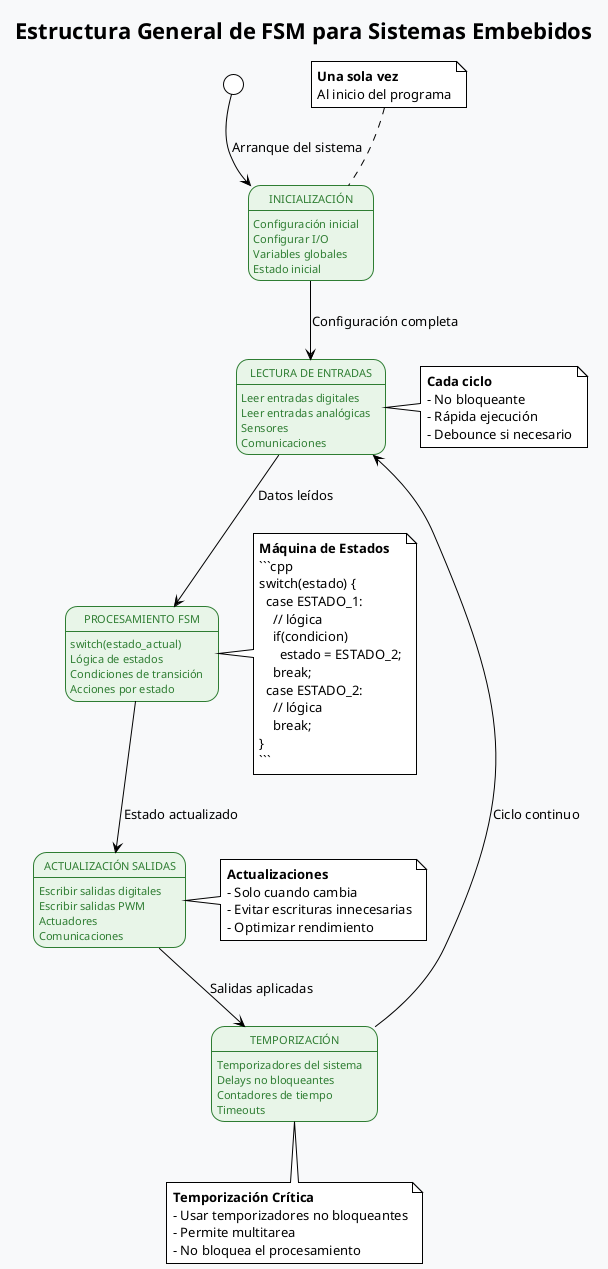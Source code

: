 @startuml fsm_estructura_general
!theme plain
skinparam backgroundColor #F8F9FA
skinparam state {
    BackgroundColor #E8F5E8
    BorderColor #2E7D32
    FontColor #2E7D32
    FontSize 11
}

title Estructura General de FSM para Sistemas Embebidos

state "INICIALIZACIÓN" as INIT {
    INIT : Configuración inicial
    INIT : Configurar I/O
    INIT : Variables globales
    INIT : Estado inicial
}

state "LECTURA DE ENTRADAS" as INPUT {
    INPUT : Leer entradas digitales
    INPUT : Leer entradas analógicas
    INPUT : Sensores
    INPUT : Comunicaciones
}

state "PROCESAMIENTO FSM" as PROCESS {
    PROCESS : switch(estado_actual)
    PROCESS : Lógica de estados
    PROCESS : Condiciones de transición
    PROCESS : Acciones por estado
}

state "ACTUALIZACIÓN SALIDAS" as OUTPUT {
    OUTPUT : Escribir salidas digitales
    OUTPUT : Escribir salidas PWM
    OUTPUT : Actuadores
    OUTPUT : Comunicaciones
}

state "TEMPORIZACIÓN" as TIMING {
    TIMING : Temporizadores del sistema
    TIMING : Delays no bloqueantes
    TIMING : Contadores de tiempo
    TIMING : Timeouts
}

[*] --> INIT : Arranque del sistema

INIT --> INPUT : Configuración completa

INPUT --> PROCESS : Datos leídos
PROCESS --> OUTPUT : Estado actualizado
OUTPUT --> TIMING : Salidas aplicadas
TIMING --> INPUT : Ciclo continuo

note top of INIT
  **Una sola vez**
  Al inicio del programa
end note

note right of INPUT
  **Cada ciclo**
  - No bloqueante
  - Rápida ejecución
  - Debounce si necesario
end note

note right of PROCESS
  **Máquina de Estados**
  ```cpp
  switch(estado) {
    case ESTADO_1:
      // lógica
      if(condicion) 
        estado = ESTADO_2;
      break;
    case ESTADO_2:
      // lógica
      break;
  }
  ```
end note

note right of OUTPUT
  **Actualizaciones**
  - Solo cuando cambia
  - Evitar escrituras innecesarias
  - Optimizar rendimiento
end note

note bottom of TIMING
  **Temporización Crítica**
  - Usar temporizadores no bloqueantes
  - Permite multitarea
  - No bloquea el procesamiento
end note

@enduml
